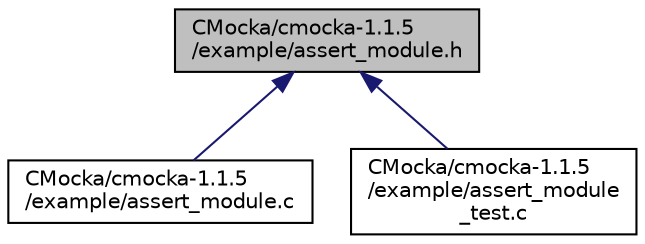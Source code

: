 digraph "CMocka/cmocka-1.1.5/example/assert_module.h"
{
 // LATEX_PDF_SIZE
  edge [fontname="Helvetica",fontsize="10",labelfontname="Helvetica",labelfontsize="10"];
  node [fontname="Helvetica",fontsize="10",shape=record];
  Node1 [label="CMocka/cmocka-1.1.5\l/example/assert_module.h",height=0.2,width=0.4,color="black", fillcolor="grey75", style="filled", fontcolor="black",tooltip=" "];
  Node1 -> Node2 [dir="back",color="midnightblue",fontsize="10",style="solid",fontname="Helvetica"];
  Node2 [label="CMocka/cmocka-1.1.5\l/example/assert_module.c",height=0.2,width=0.4,color="black", fillcolor="white", style="filled",URL="$assert__module_8c.html",tooltip=" "];
  Node1 -> Node3 [dir="back",color="midnightblue",fontsize="10",style="solid",fontname="Helvetica"];
  Node3 [label="CMocka/cmocka-1.1.5\l/example/assert_module\l_test.c",height=0.2,width=0.4,color="black", fillcolor="white", style="filled",URL="$assert__module__test_8c.html",tooltip=" "];
}
